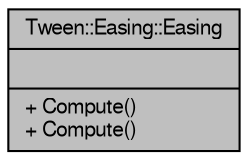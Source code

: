 digraph "Tween::Easing::Easing"
{
  bgcolor="transparent";
  edge [fontname="FreeSans",fontsize="10",labelfontname="FreeSans",labelfontsize="10"];
  node [fontname="FreeSans",fontsize="10",shape=record];
  Node1 [label="{Tween::Easing::Easing\n||+ Compute()\l+ Compute()\l}",height=0.2,width=0.4,color="black", fillcolor="grey75", style="filled" fontcolor="black"];
}
